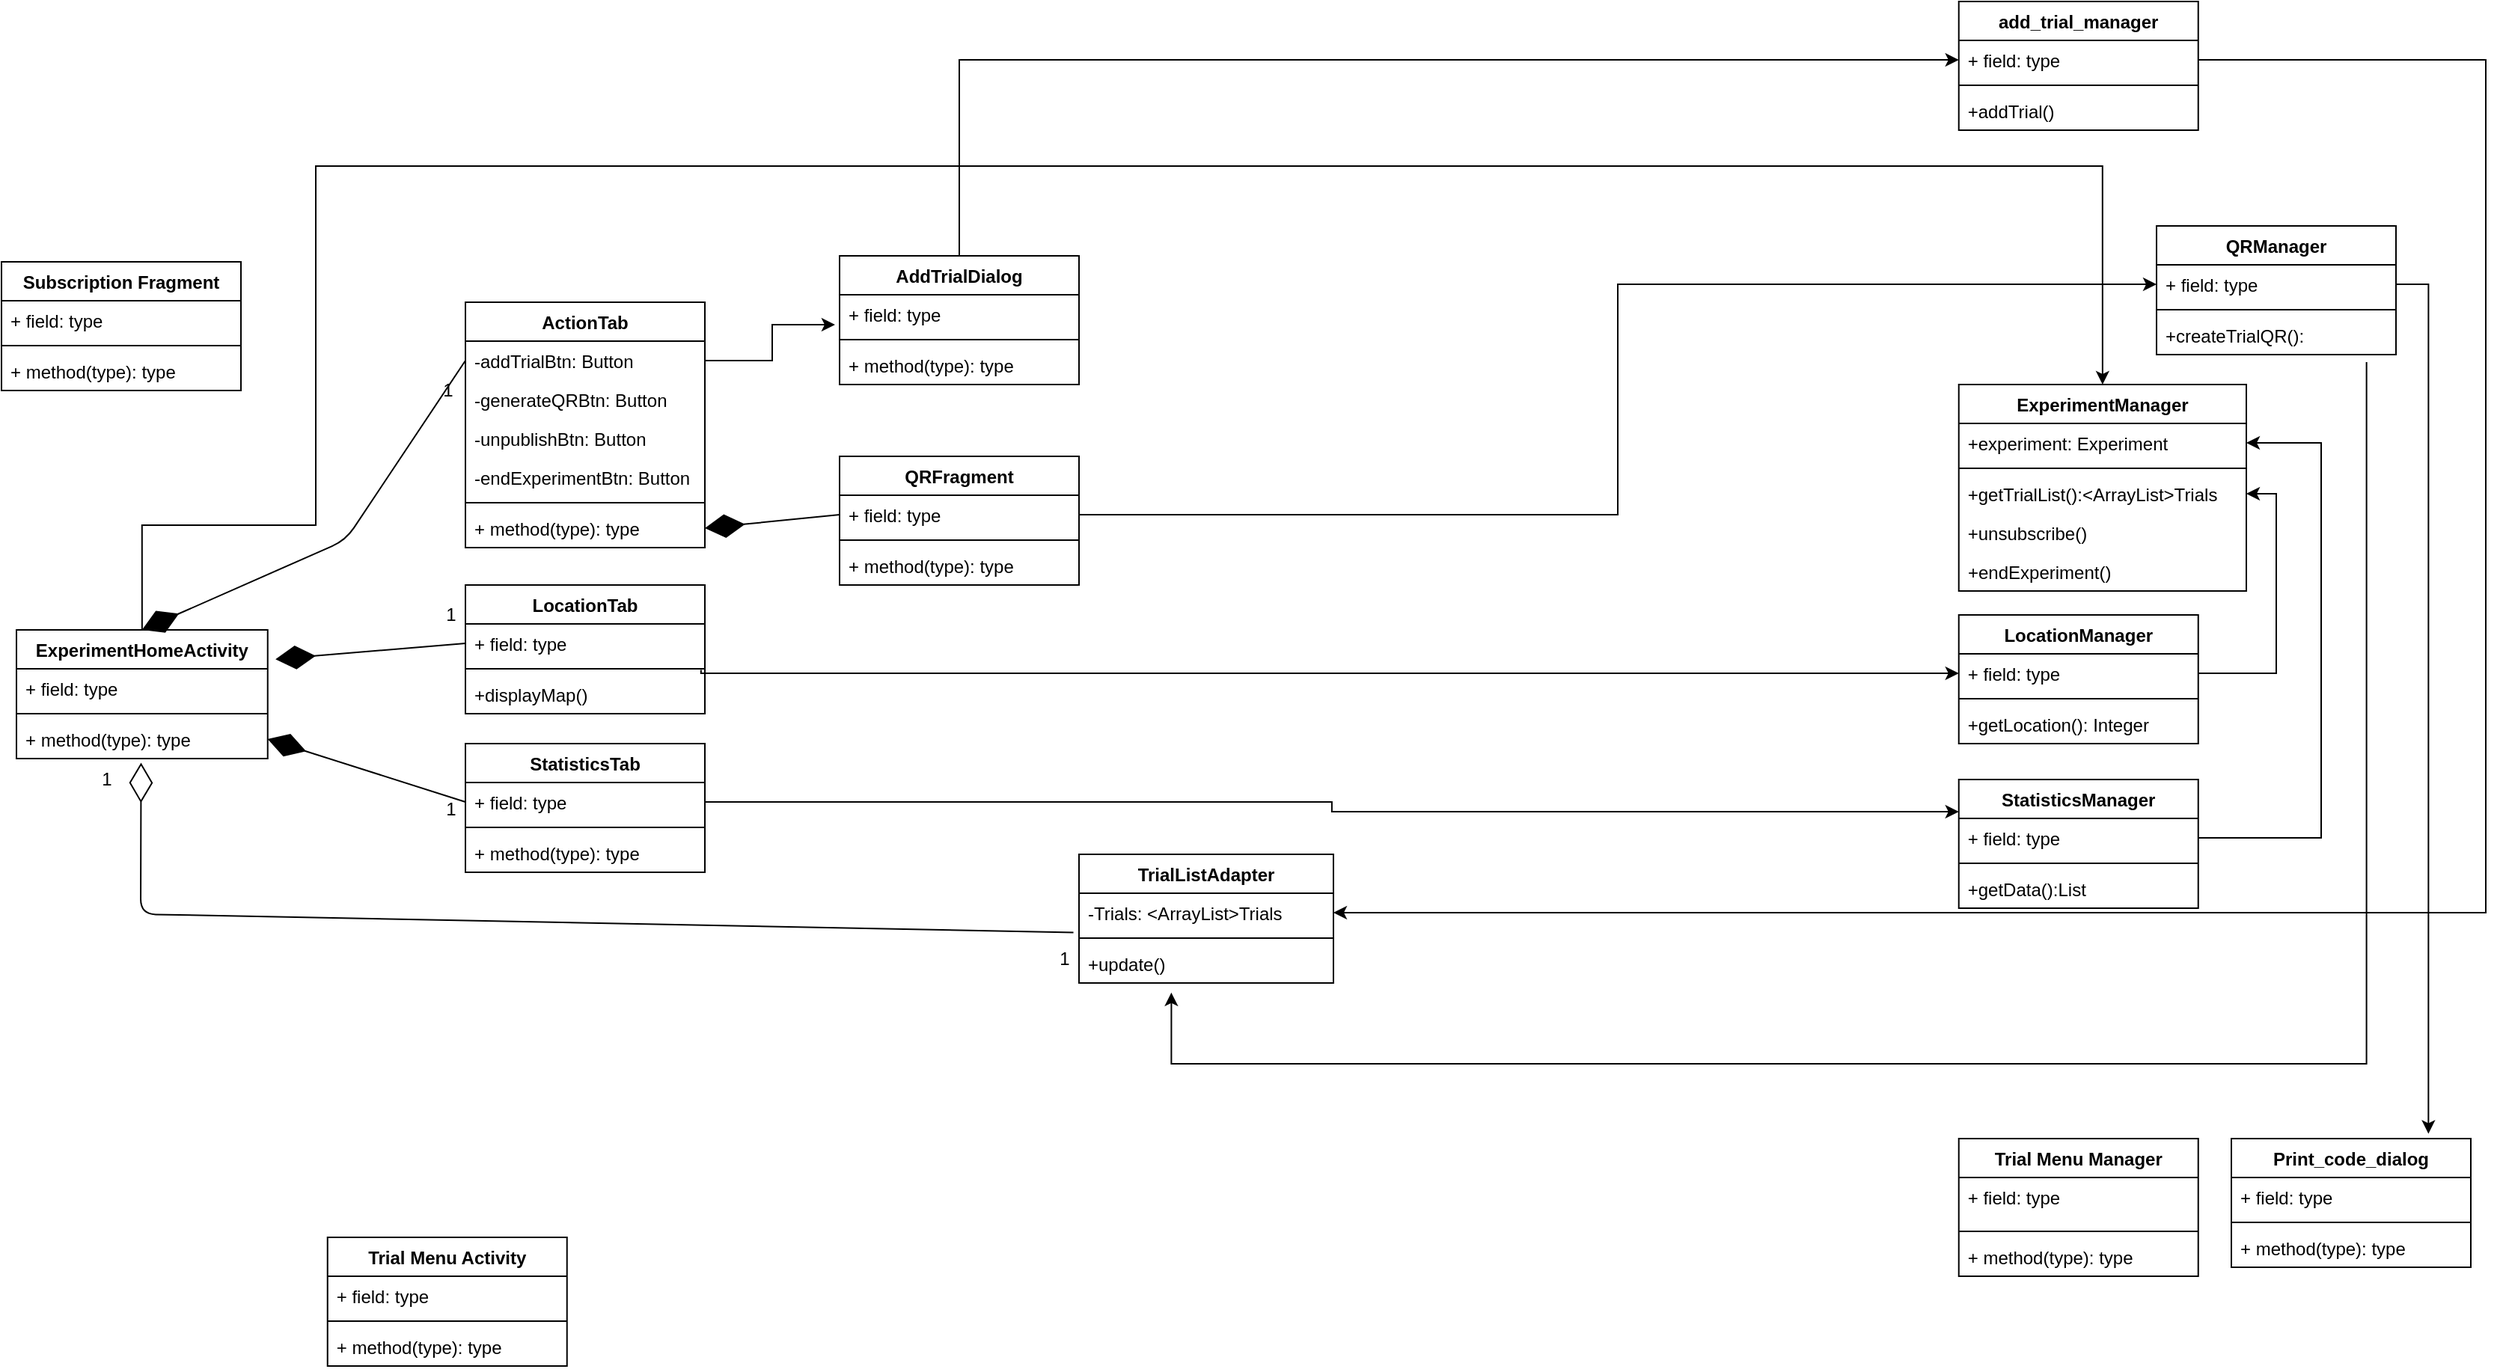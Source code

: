 <mxfile version="14.4.3" type="device"><diagram id="FkBp7sRHukBAAF24u-HU" name="Page-2"><mxGraphModel dx="2374" dy="1089" grid="1" gridSize="10" guides="1" tooltips="1" connect="1" arrows="1" fold="1" page="1" pageScale="1" pageWidth="850" pageHeight="1100" math="0" shadow="0"><root><mxCell id="JmuX62QwAw39Fb-vsMA0-0"/><mxCell id="JmuX62QwAw39Fb-vsMA0-1" parent="JmuX62QwAw39Fb-vsMA0-0"/><mxCell id="JmuX62QwAw39Fb-vsMA0-2" value="LocationTab" style="swimlane;fontStyle=1;align=center;verticalAlign=top;childLayout=stackLayout;horizontal=1;startSize=26;horizontalStack=0;resizeParent=1;resizeParentMax=0;resizeLast=0;collapsible=1;marginBottom=0;" parent="JmuX62QwAw39Fb-vsMA0-1" vertex="1"><mxGeometry x="310" y="670" width="160" height="86" as="geometry"/></mxCell><mxCell id="JmuX62QwAw39Fb-vsMA0-3" value="+ field: type" style="text;strokeColor=none;fillColor=none;align=left;verticalAlign=top;spacingLeft=4;spacingRight=4;overflow=hidden;rotatable=0;points=[[0,0.5],[1,0.5]];portConstraint=eastwest;" parent="JmuX62QwAw39Fb-vsMA0-2" vertex="1"><mxGeometry y="26" width="160" height="26" as="geometry"/></mxCell><mxCell id="JmuX62QwAw39Fb-vsMA0-4" value="" style="line;strokeWidth=1;fillColor=none;align=left;verticalAlign=middle;spacingTop=-1;spacingLeft=3;spacingRight=3;rotatable=0;labelPosition=right;points=[];portConstraint=eastwest;" parent="JmuX62QwAw39Fb-vsMA0-2" vertex="1"><mxGeometry y="52" width="160" height="8" as="geometry"/></mxCell><mxCell id="JmuX62QwAw39Fb-vsMA0-5" value="+displayMap()" style="text;strokeColor=none;fillColor=none;align=left;verticalAlign=top;spacingLeft=4;spacingRight=4;overflow=hidden;rotatable=0;points=[[0,0.5],[1,0.5]];portConstraint=eastwest;" parent="JmuX62QwAw39Fb-vsMA0-2" vertex="1"><mxGeometry y="60" width="160" height="26" as="geometry"/></mxCell><mxCell id="8aErPX_Vl57PhqBF59TH-1" style="edgeStyle=orthogonalEdgeStyle;rounded=0;orthogonalLoop=1;jettySize=auto;html=1;entryX=0.5;entryY=0;entryDx=0;entryDy=0;exitX=0.5;exitY=0;exitDx=0;exitDy=0;" edge="1" parent="JmuX62QwAw39Fb-vsMA0-1" source="JmuX62QwAw39Fb-vsMA0-6" target="JmuX62QwAw39Fb-vsMA0-38"><mxGeometry relative="1" as="geometry"><mxPoint x="110" y="680" as="sourcePoint"/><Array as="points"><mxPoint x="94" y="630"/><mxPoint x="210" y="630"/><mxPoint x="210" y="390"/><mxPoint x="1404" y="390"/></Array></mxGeometry></mxCell><mxCell id="JmuX62QwAw39Fb-vsMA0-6" value="ExperimentHomeActivity" style="swimlane;fontStyle=1;align=center;verticalAlign=top;childLayout=stackLayout;horizontal=1;startSize=26;horizontalStack=0;resizeParent=1;resizeParentMax=0;resizeLast=0;collapsible=1;marginBottom=0;" parent="JmuX62QwAw39Fb-vsMA0-1" vertex="1"><mxGeometry x="10" y="700" width="167.87" height="86" as="geometry"/></mxCell><mxCell id="JmuX62QwAw39Fb-vsMA0-7" value="+ field: type" style="text;strokeColor=none;fillColor=none;align=left;verticalAlign=top;spacingLeft=4;spacingRight=4;overflow=hidden;rotatable=0;points=[[0,0.5],[1,0.5]];portConstraint=eastwest;" parent="JmuX62QwAw39Fb-vsMA0-6" vertex="1"><mxGeometry y="26" width="167.87" height="26" as="geometry"/></mxCell><mxCell id="JmuX62QwAw39Fb-vsMA0-8" value="" style="line;strokeWidth=1;fillColor=none;align=left;verticalAlign=middle;spacingTop=-1;spacingLeft=3;spacingRight=3;rotatable=0;labelPosition=right;points=[];portConstraint=eastwest;" parent="JmuX62QwAw39Fb-vsMA0-6" vertex="1"><mxGeometry y="52" width="167.87" height="8" as="geometry"/></mxCell><mxCell id="JmuX62QwAw39Fb-vsMA0-9" value="+ method(type): type" style="text;strokeColor=none;fillColor=none;align=left;verticalAlign=top;spacingLeft=4;spacingRight=4;overflow=hidden;rotatable=0;points=[[0,0.5],[1,0.5]];portConstraint=eastwest;" parent="JmuX62QwAw39Fb-vsMA0-6" vertex="1"><mxGeometry y="60" width="167.87" height="26" as="geometry"/></mxCell><mxCell id="JmuX62QwAw39Fb-vsMA0-10" value="QRFragment" style="swimlane;fontStyle=1;align=center;verticalAlign=top;childLayout=stackLayout;horizontal=1;startSize=26;horizontalStack=0;resizeParent=1;resizeParentMax=0;resizeLast=0;collapsible=1;marginBottom=0;" parent="JmuX62QwAw39Fb-vsMA0-1" vertex="1"><mxGeometry x="560" y="584" width="160" height="86" as="geometry"/></mxCell><mxCell id="JmuX62QwAw39Fb-vsMA0-11" value="+ field: type" style="text;strokeColor=none;fillColor=none;align=left;verticalAlign=top;spacingLeft=4;spacingRight=4;overflow=hidden;rotatable=0;points=[[0,0.5],[1,0.5]];portConstraint=eastwest;" parent="JmuX62QwAw39Fb-vsMA0-10" vertex="1"><mxGeometry y="26" width="160" height="26" as="geometry"/></mxCell><mxCell id="JmuX62QwAw39Fb-vsMA0-12" value="" style="line;strokeWidth=1;fillColor=none;align=left;verticalAlign=middle;spacingTop=-1;spacingLeft=3;spacingRight=3;rotatable=0;labelPosition=right;points=[];portConstraint=eastwest;" parent="JmuX62QwAw39Fb-vsMA0-10" vertex="1"><mxGeometry y="52" width="160" height="8" as="geometry"/></mxCell><mxCell id="JmuX62QwAw39Fb-vsMA0-13" value="+ method(type): type" style="text;strokeColor=none;fillColor=none;align=left;verticalAlign=top;spacingLeft=4;spacingRight=4;overflow=hidden;rotatable=0;points=[[0,0.5],[1,0.5]];portConstraint=eastwest;" parent="JmuX62QwAw39Fb-vsMA0-10" vertex="1"><mxGeometry y="60" width="160" height="26" as="geometry"/></mxCell><mxCell id="JmuX62QwAw39Fb-vsMA0-14" value="StatisticsTab" style="swimlane;fontStyle=1;align=center;verticalAlign=top;childLayout=stackLayout;horizontal=1;startSize=26;horizontalStack=0;resizeParent=1;resizeParentMax=0;resizeLast=0;collapsible=1;marginBottom=0;" parent="JmuX62QwAw39Fb-vsMA0-1" vertex="1"><mxGeometry x="310" y="776" width="160" height="86" as="geometry"/></mxCell><mxCell id="JmuX62QwAw39Fb-vsMA0-15" value="+ field: type" style="text;strokeColor=none;fillColor=none;align=left;verticalAlign=top;spacingLeft=4;spacingRight=4;overflow=hidden;rotatable=0;points=[[0,0.5],[1,0.5]];portConstraint=eastwest;" parent="JmuX62QwAw39Fb-vsMA0-14" vertex="1"><mxGeometry y="26" width="160" height="26" as="geometry"/></mxCell><mxCell id="JmuX62QwAw39Fb-vsMA0-16" value="" style="line;strokeWidth=1;fillColor=none;align=left;verticalAlign=middle;spacingTop=-1;spacingLeft=3;spacingRight=3;rotatable=0;labelPosition=right;points=[];portConstraint=eastwest;" parent="JmuX62QwAw39Fb-vsMA0-14" vertex="1"><mxGeometry y="52" width="160" height="8" as="geometry"/></mxCell><mxCell id="JmuX62QwAw39Fb-vsMA0-17" value="+ method(type): type" style="text;strokeColor=none;fillColor=none;align=left;verticalAlign=top;spacingLeft=4;spacingRight=4;overflow=hidden;rotatable=0;points=[[0,0.5],[1,0.5]];portConstraint=eastwest;" parent="JmuX62QwAw39Fb-vsMA0-14" vertex="1"><mxGeometry y="60" width="160" height="26" as="geometry"/></mxCell><mxCell id="JmuX62QwAw39Fb-vsMA0-18" value="Print_code_dialog" style="swimlane;fontStyle=1;align=center;verticalAlign=top;childLayout=stackLayout;horizontal=1;startSize=26;horizontalStack=0;resizeParent=1;resizeParentMax=0;resizeLast=0;collapsible=1;marginBottom=0;" parent="JmuX62QwAw39Fb-vsMA0-1" vertex="1"><mxGeometry x="1490" y="1040" width="160" height="86" as="geometry"/></mxCell><mxCell id="JmuX62QwAw39Fb-vsMA0-19" value="+ field: type" style="text;strokeColor=none;fillColor=none;align=left;verticalAlign=top;spacingLeft=4;spacingRight=4;overflow=hidden;rotatable=0;points=[[0,0.5],[1,0.5]];portConstraint=eastwest;" parent="JmuX62QwAw39Fb-vsMA0-18" vertex="1"><mxGeometry y="26" width="160" height="26" as="geometry"/></mxCell><mxCell id="JmuX62QwAw39Fb-vsMA0-20" value="" style="line;strokeWidth=1;fillColor=none;align=left;verticalAlign=middle;spacingTop=-1;spacingLeft=3;spacingRight=3;rotatable=0;labelPosition=right;points=[];portConstraint=eastwest;" parent="JmuX62QwAw39Fb-vsMA0-18" vertex="1"><mxGeometry y="52" width="160" height="8" as="geometry"/></mxCell><mxCell id="JmuX62QwAw39Fb-vsMA0-21" value="+ method(type): type" style="text;strokeColor=none;fillColor=none;align=left;verticalAlign=top;spacingLeft=4;spacingRight=4;overflow=hidden;rotatable=0;points=[[0,0.5],[1,0.5]];portConstraint=eastwest;" parent="JmuX62QwAw39Fb-vsMA0-18" vertex="1"><mxGeometry y="60" width="160" height="26" as="geometry"/></mxCell><mxCell id="JmuX62QwAw39Fb-vsMA0-22" value="Subscription Fragment" style="swimlane;fontStyle=1;align=center;verticalAlign=top;childLayout=stackLayout;horizontal=1;startSize=26;horizontalStack=0;resizeParent=1;resizeParentMax=0;resizeLast=0;collapsible=1;marginBottom=0;" parent="JmuX62QwAw39Fb-vsMA0-1" vertex="1"><mxGeometry y="454" width="160" height="86" as="geometry"/></mxCell><mxCell id="JmuX62QwAw39Fb-vsMA0-23" value="+ field: type" style="text;strokeColor=none;fillColor=none;align=left;verticalAlign=top;spacingLeft=4;spacingRight=4;overflow=hidden;rotatable=0;points=[[0,0.5],[1,0.5]];portConstraint=eastwest;" parent="JmuX62QwAw39Fb-vsMA0-22" vertex="1"><mxGeometry y="26" width="160" height="26" as="geometry"/></mxCell><mxCell id="JmuX62QwAw39Fb-vsMA0-24" value="" style="line;strokeWidth=1;fillColor=none;align=left;verticalAlign=middle;spacingTop=-1;spacingLeft=3;spacingRight=3;rotatable=0;labelPosition=right;points=[];portConstraint=eastwest;" parent="JmuX62QwAw39Fb-vsMA0-22" vertex="1"><mxGeometry y="52" width="160" height="8" as="geometry"/></mxCell><mxCell id="JmuX62QwAw39Fb-vsMA0-25" value="+ method(type): type" style="text;strokeColor=none;fillColor=none;align=left;verticalAlign=top;spacingLeft=4;spacingRight=4;overflow=hidden;rotatable=0;points=[[0,0.5],[1,0.5]];portConstraint=eastwest;" parent="JmuX62QwAw39Fb-vsMA0-22" vertex="1"><mxGeometry y="60" width="160" height="26" as="geometry"/></mxCell><mxCell id="JmuX62QwAw39Fb-vsMA0-26" value="Trial Menu Activity" style="swimlane;fontStyle=1;align=center;verticalAlign=top;childLayout=stackLayout;horizontal=1;startSize=26;horizontalStack=0;resizeParent=1;resizeParentMax=0;resizeLast=0;collapsible=1;marginBottom=0;" parent="JmuX62QwAw39Fb-vsMA0-1" vertex="1"><mxGeometry x="217.87" y="1106" width="160" height="86" as="geometry"/></mxCell><mxCell id="JmuX62QwAw39Fb-vsMA0-27" value="+ field: type" style="text;strokeColor=none;fillColor=none;align=left;verticalAlign=top;spacingLeft=4;spacingRight=4;overflow=hidden;rotatable=0;points=[[0,0.5],[1,0.5]];portConstraint=eastwest;" parent="JmuX62QwAw39Fb-vsMA0-26" vertex="1"><mxGeometry y="26" width="160" height="26" as="geometry"/></mxCell><mxCell id="JmuX62QwAw39Fb-vsMA0-28" value="" style="line;strokeWidth=1;fillColor=none;align=left;verticalAlign=middle;spacingTop=-1;spacingLeft=3;spacingRight=3;rotatable=0;labelPosition=right;points=[];portConstraint=eastwest;" parent="JmuX62QwAw39Fb-vsMA0-26" vertex="1"><mxGeometry y="52" width="160" height="8" as="geometry"/></mxCell><mxCell id="JmuX62QwAw39Fb-vsMA0-29" value="+ method(type): type" style="text;strokeColor=none;fillColor=none;align=left;verticalAlign=top;spacingLeft=4;spacingRight=4;overflow=hidden;rotatable=0;points=[[0,0.5],[1,0.5]];portConstraint=eastwest;" parent="JmuX62QwAw39Fb-vsMA0-26" vertex="1"><mxGeometry y="60" width="160" height="26" as="geometry"/></mxCell><mxCell id="8aErPX_Vl57PhqBF59TH-8" style="edgeStyle=orthogonalEdgeStyle;rounded=0;orthogonalLoop=1;jettySize=auto;html=1;entryX=0;entryY=0.5;entryDx=0;entryDy=0;" edge="1" parent="JmuX62QwAw39Fb-vsMA0-1" source="JmuX62QwAw39Fb-vsMA0-30" target="JmuX62QwAw39Fb-vsMA0-55"><mxGeometry relative="1" as="geometry"/></mxCell><mxCell id="JmuX62QwAw39Fb-vsMA0-30" value="AddTrialDialog" style="swimlane;fontStyle=1;align=center;verticalAlign=top;childLayout=stackLayout;horizontal=1;startSize=26;horizontalStack=0;resizeParent=1;resizeParentMax=0;resizeLast=0;collapsible=1;marginBottom=0;" parent="JmuX62QwAw39Fb-vsMA0-1" vertex="1"><mxGeometry x="560" y="450" width="160" height="86" as="geometry"/></mxCell><mxCell id="JmuX62QwAw39Fb-vsMA0-31" value="+ field: type" style="text;strokeColor=none;fillColor=none;align=left;verticalAlign=top;spacingLeft=4;spacingRight=4;overflow=hidden;rotatable=0;points=[[0,0.5],[1,0.5]];portConstraint=eastwest;" parent="JmuX62QwAw39Fb-vsMA0-30" vertex="1"><mxGeometry y="26" width="160" height="26" as="geometry"/></mxCell><mxCell id="JmuX62QwAw39Fb-vsMA0-32" value="" style="line;strokeWidth=1;fillColor=none;align=left;verticalAlign=middle;spacingTop=-1;spacingLeft=3;spacingRight=3;rotatable=0;labelPosition=right;points=[];portConstraint=eastwest;" parent="JmuX62QwAw39Fb-vsMA0-30" vertex="1"><mxGeometry y="52" width="160" height="8" as="geometry"/></mxCell><mxCell id="JmuX62QwAw39Fb-vsMA0-33" value="+ method(type): type" style="text;strokeColor=none;fillColor=none;align=left;verticalAlign=top;spacingLeft=4;spacingRight=4;overflow=hidden;rotatable=0;points=[[0,0.5],[1,0.5]];portConstraint=eastwest;" parent="JmuX62QwAw39Fb-vsMA0-30" vertex="1"><mxGeometry y="60" width="160" height="26" as="geometry"/></mxCell><mxCell id="JmuX62QwAw39Fb-vsMA0-34" value="LocationManager" style="swimlane;fontStyle=1;align=center;verticalAlign=top;childLayout=stackLayout;horizontal=1;startSize=26;horizontalStack=0;resizeParent=1;resizeParentMax=0;resizeLast=0;collapsible=1;marginBottom=0;" parent="JmuX62QwAw39Fb-vsMA0-1" vertex="1"><mxGeometry x="1307.87" y="690" width="160" height="86" as="geometry"/></mxCell><mxCell id="JmuX62QwAw39Fb-vsMA0-35" value="+ field: type" style="text;strokeColor=none;fillColor=none;align=left;verticalAlign=top;spacingLeft=4;spacingRight=4;overflow=hidden;rotatable=0;points=[[0,0.5],[1,0.5]];portConstraint=eastwest;" parent="JmuX62QwAw39Fb-vsMA0-34" vertex="1"><mxGeometry y="26" width="160" height="26" as="geometry"/></mxCell><mxCell id="JmuX62QwAw39Fb-vsMA0-36" value="" style="line;strokeWidth=1;fillColor=none;align=left;verticalAlign=middle;spacingTop=-1;spacingLeft=3;spacingRight=3;rotatable=0;labelPosition=right;points=[];portConstraint=eastwest;" parent="JmuX62QwAw39Fb-vsMA0-34" vertex="1"><mxGeometry y="52" width="160" height="8" as="geometry"/></mxCell><mxCell id="JmuX62QwAw39Fb-vsMA0-37" value="+getLocation(): Integer" style="text;strokeColor=none;fillColor=none;align=left;verticalAlign=top;spacingLeft=4;spacingRight=4;overflow=hidden;rotatable=0;points=[[0,0.5],[1,0.5]];portConstraint=eastwest;" parent="JmuX62QwAw39Fb-vsMA0-34" vertex="1"><mxGeometry y="60" width="160" height="26" as="geometry"/></mxCell><mxCell id="JmuX62QwAw39Fb-vsMA0-38" value="ExperimentManager" style="swimlane;fontStyle=1;align=center;verticalAlign=top;childLayout=stackLayout;horizontal=1;startSize=26;horizontalStack=0;resizeParent=1;resizeParentMax=0;resizeLast=0;collapsible=1;marginBottom=0;" parent="JmuX62QwAw39Fb-vsMA0-1" vertex="1"><mxGeometry x="1307.87" y="536" width="192.13" height="138" as="geometry"/></mxCell><mxCell id="JmuX62QwAw39Fb-vsMA0-39" value="+experiment: Experiment" style="text;strokeColor=none;fillColor=none;align=left;verticalAlign=top;spacingLeft=4;spacingRight=4;overflow=hidden;rotatable=0;points=[[0,0.5],[1,0.5]];portConstraint=eastwest;" parent="JmuX62QwAw39Fb-vsMA0-38" vertex="1"><mxGeometry y="26" width="192.13" height="26" as="geometry"/></mxCell><mxCell id="JmuX62QwAw39Fb-vsMA0-40" value="" style="line;strokeWidth=1;fillColor=none;align=left;verticalAlign=middle;spacingTop=-1;spacingLeft=3;spacingRight=3;rotatable=0;labelPosition=right;points=[];portConstraint=eastwest;" parent="JmuX62QwAw39Fb-vsMA0-38" vertex="1"><mxGeometry y="52" width="192.13" height="8" as="geometry"/></mxCell><mxCell id="JmuX62QwAw39Fb-vsMA0-41" value="+getTrialList():&lt;ArrayList&gt;Trials" style="text;strokeColor=none;fillColor=none;align=left;verticalAlign=top;spacingLeft=4;spacingRight=4;overflow=hidden;rotatable=0;points=[[0,0.5],[1,0.5]];portConstraint=eastwest;" parent="JmuX62QwAw39Fb-vsMA0-38" vertex="1"><mxGeometry y="60" width="192.13" height="26" as="geometry"/></mxCell><mxCell id="8aErPX_Vl57PhqBF59TH-13" value="+unsubscribe()" style="text;strokeColor=none;fillColor=none;align=left;verticalAlign=top;spacingLeft=4;spacingRight=4;overflow=hidden;rotatable=0;points=[[0,0.5],[1,0.5]];portConstraint=eastwest;" vertex="1" parent="JmuX62QwAw39Fb-vsMA0-38"><mxGeometry y="86" width="192.13" height="26" as="geometry"/></mxCell><mxCell id="8aErPX_Vl57PhqBF59TH-26" value="+endExperiment()" style="text;strokeColor=none;fillColor=none;align=left;verticalAlign=top;spacingLeft=4;spacingRight=4;overflow=hidden;rotatable=0;points=[[0,0.5],[1,0.5]];portConstraint=eastwest;html=1;" vertex="1" parent="JmuX62QwAw39Fb-vsMA0-38"><mxGeometry y="112" width="192.13" height="26" as="geometry"/></mxCell><mxCell id="JmuX62QwAw39Fb-vsMA0-42" value="QRManager" style="swimlane;fontStyle=1;align=center;verticalAlign=top;childLayout=stackLayout;horizontal=1;startSize=26;horizontalStack=0;resizeParent=1;resizeParentMax=0;resizeLast=0;collapsible=1;marginBottom=0;" parent="JmuX62QwAw39Fb-vsMA0-1" vertex="1"><mxGeometry x="1440" y="430" width="160" height="86" as="geometry"/></mxCell><mxCell id="JmuX62QwAw39Fb-vsMA0-43" value="+ field: type" style="text;strokeColor=none;fillColor=none;align=left;verticalAlign=top;spacingLeft=4;spacingRight=4;overflow=hidden;rotatable=0;points=[[0,0.5],[1,0.5]];portConstraint=eastwest;" parent="JmuX62QwAw39Fb-vsMA0-42" vertex="1"><mxGeometry y="26" width="160" height="26" as="geometry"/></mxCell><mxCell id="JmuX62QwAw39Fb-vsMA0-44" value="" style="line;strokeWidth=1;fillColor=none;align=left;verticalAlign=middle;spacingTop=-1;spacingLeft=3;spacingRight=3;rotatable=0;labelPosition=right;points=[];portConstraint=eastwest;" parent="JmuX62QwAw39Fb-vsMA0-42" vertex="1"><mxGeometry y="52" width="160" height="8" as="geometry"/></mxCell><mxCell id="JmuX62QwAw39Fb-vsMA0-45" value="+createTrialQR():" style="text;strokeColor=none;fillColor=none;align=left;verticalAlign=top;spacingLeft=4;spacingRight=4;overflow=hidden;rotatable=0;points=[[0,0.5],[1,0.5]];portConstraint=eastwest;" parent="JmuX62QwAw39Fb-vsMA0-42" vertex="1"><mxGeometry y="60" width="160" height="26" as="geometry"/></mxCell><mxCell id="JmuX62QwAw39Fb-vsMA0-46" value="StatisticsManager" style="swimlane;fontStyle=1;align=center;verticalAlign=top;childLayout=stackLayout;horizontal=1;startSize=26;horizontalStack=0;resizeParent=1;resizeParentMax=0;resizeLast=0;collapsible=1;marginBottom=0;" parent="JmuX62QwAw39Fb-vsMA0-1" vertex="1"><mxGeometry x="1307.87" y="800" width="160" height="86" as="geometry"/></mxCell><mxCell id="JmuX62QwAw39Fb-vsMA0-47" value="+ field: type" style="text;strokeColor=none;fillColor=none;align=left;verticalAlign=top;spacingLeft=4;spacingRight=4;overflow=hidden;rotatable=0;points=[[0,0.5],[1,0.5]];portConstraint=eastwest;" parent="JmuX62QwAw39Fb-vsMA0-46" vertex="1"><mxGeometry y="26" width="160" height="26" as="geometry"/></mxCell><mxCell id="JmuX62QwAw39Fb-vsMA0-48" value="" style="line;strokeWidth=1;fillColor=none;align=left;verticalAlign=middle;spacingTop=-1;spacingLeft=3;spacingRight=3;rotatable=0;labelPosition=right;points=[];portConstraint=eastwest;" parent="JmuX62QwAw39Fb-vsMA0-46" vertex="1"><mxGeometry y="52" width="160" height="8" as="geometry"/></mxCell><mxCell id="JmuX62QwAw39Fb-vsMA0-49" value="+getData():List" style="text;strokeColor=none;fillColor=none;align=left;verticalAlign=top;spacingLeft=4;spacingRight=4;overflow=hidden;rotatable=0;points=[[0,0.5],[1,0.5]];portConstraint=eastwest;" parent="JmuX62QwAw39Fb-vsMA0-46" vertex="1"><mxGeometry y="60" width="160" height="26" as="geometry"/></mxCell><mxCell id="JmuX62QwAw39Fb-vsMA0-50" value="Trial Menu Manager" style="swimlane;fontStyle=1;align=center;verticalAlign=top;childLayout=stackLayout;horizontal=1;startSize=26;horizontalStack=0;resizeParent=1;resizeParentMax=0;resizeLast=0;collapsible=1;marginBottom=0;" parent="JmuX62QwAw39Fb-vsMA0-1" vertex="1"><mxGeometry x="1307.87" y="1040" width="160" height="92" as="geometry"/></mxCell><mxCell id="JmuX62QwAw39Fb-vsMA0-51" value="+ field: type" style="text;strokeColor=none;fillColor=none;align=left;verticalAlign=top;spacingLeft=4;spacingRight=4;overflow=hidden;rotatable=0;points=[[0,0.5],[1,0.5]];portConstraint=eastwest;" parent="JmuX62QwAw39Fb-vsMA0-50" vertex="1"><mxGeometry y="26" width="160" height="32" as="geometry"/></mxCell><mxCell id="JmuX62QwAw39Fb-vsMA0-52" value="" style="line;strokeWidth=1;fillColor=none;align=left;verticalAlign=middle;spacingTop=-1;spacingLeft=3;spacingRight=3;rotatable=0;labelPosition=right;points=[];portConstraint=eastwest;" parent="JmuX62QwAw39Fb-vsMA0-50" vertex="1"><mxGeometry y="58" width="160" height="8" as="geometry"/></mxCell><mxCell id="JmuX62QwAw39Fb-vsMA0-53" value="+ method(type): type" style="text;strokeColor=none;fillColor=none;align=left;verticalAlign=top;spacingLeft=4;spacingRight=4;overflow=hidden;rotatable=0;points=[[0,0.5],[1,0.5]];portConstraint=eastwest;" parent="JmuX62QwAw39Fb-vsMA0-50" vertex="1"><mxGeometry y="66" width="160" height="26" as="geometry"/></mxCell><mxCell id="JmuX62QwAw39Fb-vsMA0-54" value="add_trial_manager" style="swimlane;fontStyle=1;align=center;verticalAlign=top;childLayout=stackLayout;horizontal=1;startSize=26;horizontalStack=0;resizeParent=1;resizeParentMax=0;resizeLast=0;collapsible=1;marginBottom=0;" parent="JmuX62QwAw39Fb-vsMA0-1" vertex="1"><mxGeometry x="1307.87" y="280" width="160" height="86" as="geometry"/></mxCell><mxCell id="JmuX62QwAw39Fb-vsMA0-55" value="+ field: type" style="text;strokeColor=none;fillColor=none;align=left;verticalAlign=top;spacingLeft=4;spacingRight=4;overflow=hidden;rotatable=0;points=[[0,0.5],[1,0.5]];portConstraint=eastwest;" parent="JmuX62QwAw39Fb-vsMA0-54" vertex="1"><mxGeometry y="26" width="160" height="26" as="geometry"/></mxCell><mxCell id="JmuX62QwAw39Fb-vsMA0-56" value="" style="line;strokeWidth=1;fillColor=none;align=left;verticalAlign=middle;spacingTop=-1;spacingLeft=3;spacingRight=3;rotatable=0;labelPosition=right;points=[];portConstraint=eastwest;" parent="JmuX62QwAw39Fb-vsMA0-54" vertex="1"><mxGeometry y="52" width="160" height="8" as="geometry"/></mxCell><mxCell id="JmuX62QwAw39Fb-vsMA0-57" value="+addTrial()" style="text;strokeColor=none;fillColor=none;align=left;verticalAlign=top;spacingLeft=4;spacingRight=4;overflow=hidden;rotatable=0;points=[[0,0.5],[1,0.5]];portConstraint=eastwest;" parent="JmuX62QwAw39Fb-vsMA0-54" vertex="1"><mxGeometry y="60" width="160" height="26" as="geometry"/></mxCell><mxCell id="JmuX62QwAw39Fb-vsMA0-58" value="TrialListAdapter" style="swimlane;fontStyle=1;align=center;verticalAlign=top;childLayout=stackLayout;horizontal=1;startSize=26;horizontalStack=0;resizeParent=1;resizeParentMax=0;resizeLast=0;collapsible=1;marginBottom=0;" parent="JmuX62QwAw39Fb-vsMA0-1" vertex="1"><mxGeometry x="720" y="850" width="170" height="86" as="geometry"/></mxCell><mxCell id="JmuX62QwAw39Fb-vsMA0-59" value="-Trials: &lt;ArrayList&gt;Trials" style="text;strokeColor=none;fillColor=none;align=left;verticalAlign=top;spacingLeft=4;spacingRight=4;overflow=hidden;rotatable=0;points=[[0,0.5],[1,0.5]];portConstraint=eastwest;" parent="JmuX62QwAw39Fb-vsMA0-58" vertex="1"><mxGeometry y="26" width="170" height="26" as="geometry"/></mxCell><mxCell id="JmuX62QwAw39Fb-vsMA0-60" value="" style="line;strokeWidth=1;fillColor=none;align=left;verticalAlign=middle;spacingTop=-1;spacingLeft=3;spacingRight=3;rotatable=0;labelPosition=right;points=[];portConstraint=eastwest;" parent="JmuX62QwAw39Fb-vsMA0-58" vertex="1"><mxGeometry y="52" width="170" height="8" as="geometry"/></mxCell><mxCell id="JmuX62QwAw39Fb-vsMA0-61" value="+update()" style="text;strokeColor=none;fillColor=none;align=left;verticalAlign=top;spacingLeft=4;spacingRight=4;overflow=hidden;rotatable=0;points=[[0,0.5],[1,0.5]];portConstraint=eastwest;" parent="JmuX62QwAw39Fb-vsMA0-58" vertex="1"><mxGeometry y="60" width="170" height="26" as="geometry"/></mxCell><mxCell id="70I5RxezWPndyde0DKJ1-1" value="" style="endArrow=diamondThin;endFill=1;endSize=24;html=1;entryX=1.031;entryY=-0.247;entryDx=0;entryDy=0;exitX=0;exitY=0.5;exitDx=0;exitDy=0;entryPerimeter=0;" edge="1" parent="JmuX62QwAw39Fb-vsMA0-1" source="JmuX62QwAw39Fb-vsMA0-3" target="JmuX62QwAw39Fb-vsMA0-7"><mxGeometry width="160" relative="1" as="geometry"><mxPoint x="690" y="1090" as="sourcePoint"/><mxPoint x="920" y="1190" as="targetPoint"/><Array as="points"/></mxGeometry></mxCell><mxCell id="70I5RxezWPndyde0DKJ1-2" value="" style="endArrow=diamondThin;endFill=1;endSize=24;html=1;exitX=0;exitY=0.5;exitDx=0;exitDy=0;entryX=1;entryY=0.5;entryDx=0;entryDy=0;" edge="1" parent="JmuX62QwAw39Fb-vsMA0-1" source="JmuX62QwAw39Fb-vsMA0-15" target="JmuX62QwAw39Fb-vsMA0-9"><mxGeometry width="160" relative="1" as="geometry"><mxPoint x="760" y="890" as="sourcePoint"/><mxPoint x="350" y="860" as="targetPoint"/><Array as="points"/></mxGeometry></mxCell><mxCell id="70I5RxezWPndyde0DKJ1-5" value="ActionTab" style="swimlane;fontStyle=1;align=center;verticalAlign=top;childLayout=stackLayout;horizontal=1;startSize=26;horizontalStack=0;resizeParent=1;resizeParentMax=0;resizeLast=0;collapsible=1;marginBottom=0;" vertex="1" parent="JmuX62QwAw39Fb-vsMA0-1"><mxGeometry x="310" y="481" width="160" height="164" as="geometry"/></mxCell><mxCell id="70I5RxezWPndyde0DKJ1-6" value="-addTrialBtn: Button" style="text;strokeColor=none;fillColor=none;align=left;verticalAlign=top;spacingLeft=4;spacingRight=4;overflow=hidden;rotatable=0;points=[[0,0.5],[1,0.5]];portConstraint=eastwest;" vertex="1" parent="70I5RxezWPndyde0DKJ1-5"><mxGeometry y="26" width="160" height="26" as="geometry"/></mxCell><mxCell id="8aErPX_Vl57PhqBF59TH-33" value="-generateQRBtn: Button" style="text;strokeColor=none;fillColor=none;align=left;verticalAlign=top;spacingLeft=4;spacingRight=4;overflow=hidden;rotatable=0;points=[[0,0.5],[1,0.5]];portConstraint=eastwest;html=1;" vertex="1" parent="70I5RxezWPndyde0DKJ1-5"><mxGeometry y="52" width="160" height="26" as="geometry"/></mxCell><mxCell id="8aErPX_Vl57PhqBF59TH-30" value="-unpublishBtn: Button" style="text;strokeColor=none;fillColor=none;align=left;verticalAlign=top;spacingLeft=4;spacingRight=4;overflow=hidden;rotatable=0;points=[[0,0.5],[1,0.5]];portConstraint=eastwest;html=1;" vertex="1" parent="70I5RxezWPndyde0DKJ1-5"><mxGeometry y="78" width="160" height="26" as="geometry"/></mxCell><mxCell id="8aErPX_Vl57PhqBF59TH-32" value="-endExperimentBtn: Button" style="text;strokeColor=none;fillColor=none;align=left;verticalAlign=top;spacingLeft=4;spacingRight=4;overflow=hidden;rotatable=0;points=[[0,0.5],[1,0.5]];portConstraint=eastwest;html=1;" vertex="1" parent="70I5RxezWPndyde0DKJ1-5"><mxGeometry y="104" width="160" height="26" as="geometry"/></mxCell><mxCell id="70I5RxezWPndyde0DKJ1-7" value="" style="line;strokeWidth=1;fillColor=none;align=left;verticalAlign=middle;spacingTop=-1;spacingLeft=3;spacingRight=3;rotatable=0;labelPosition=right;points=[];portConstraint=eastwest;" vertex="1" parent="70I5RxezWPndyde0DKJ1-5"><mxGeometry y="130" width="160" height="8" as="geometry"/></mxCell><mxCell id="70I5RxezWPndyde0DKJ1-8" value="+ method(type): type" style="text;strokeColor=none;fillColor=none;align=left;verticalAlign=top;spacingLeft=4;spacingRight=4;overflow=hidden;rotatable=0;points=[[0,0.5],[1,0.5]];portConstraint=eastwest;" vertex="1" parent="70I5RxezWPndyde0DKJ1-5"><mxGeometry y="138" width="160" height="26" as="geometry"/></mxCell><mxCell id="70I5RxezWPndyde0DKJ1-9" value="" style="endArrow=diamondThin;endFill=1;endSize=24;html=1;entryX=0.5;entryY=0;entryDx=0;entryDy=0;exitX=0;exitY=0.5;exitDx=0;exitDy=0;" edge="1" parent="JmuX62QwAw39Fb-vsMA0-1" source="70I5RxezWPndyde0DKJ1-6" target="JmuX62QwAw39Fb-vsMA0-6"><mxGeometry width="160" relative="1" as="geometry"><mxPoint x="760" y="1190" as="sourcePoint"/><mxPoint x="920" y="1190" as="targetPoint"/><Array as="points"><mxPoint x="230" y="640"/></Array></mxGeometry></mxCell><mxCell id="70I5RxezWPndyde0DKJ1-11" style="edgeStyle=orthogonalEdgeStyle;rounded=0;orthogonalLoop=1;jettySize=auto;html=1;entryX=-0.019;entryY=0.769;entryDx=0;entryDy=0;entryPerimeter=0;" edge="1" parent="JmuX62QwAw39Fb-vsMA0-1" source="70I5RxezWPndyde0DKJ1-6" target="JmuX62QwAw39Fb-vsMA0-31"><mxGeometry relative="1" as="geometry"/></mxCell><mxCell id="70I5RxezWPndyde0DKJ1-12" value="" style="endArrow=diamondThin;endFill=1;endSize=24;html=1;entryX=1;entryY=0.5;entryDx=0;entryDy=0;exitX=0;exitY=0.5;exitDx=0;exitDy=0;" edge="1" parent="JmuX62QwAw39Fb-vsMA0-1" source="JmuX62QwAw39Fb-vsMA0-11" target="70I5RxezWPndyde0DKJ1-8"><mxGeometry width="160" relative="1" as="geometry"><mxPoint x="760" y="780" as="sourcePoint"/><mxPoint x="920" y="780" as="targetPoint"/></mxGeometry></mxCell><mxCell id="8aErPX_Vl57PhqBF59TH-0" value="" style="endArrow=diamondThin;endFill=0;endSize=24;html=1;entryX=0.496;entryY=1.104;entryDx=0;entryDy=0;entryPerimeter=0;exitX=-0.022;exitY=1.009;exitDx=0;exitDy=0;exitPerimeter=0;" edge="1" parent="JmuX62QwAw39Fb-vsMA0-1" source="JmuX62QwAw39Fb-vsMA0-59" target="JmuX62QwAw39Fb-vsMA0-9"><mxGeometry width="160" relative="1" as="geometry"><mxPoint x="870" y="880" as="sourcePoint"/><mxPoint x="1030" y="880" as="targetPoint"/><Array as="points"><mxPoint x="93" y="890"/></Array></mxGeometry></mxCell><mxCell id="8aErPX_Vl57PhqBF59TH-2" style="edgeStyle=orthogonalEdgeStyle;rounded=0;orthogonalLoop=1;jettySize=auto;html=1;entryX=0;entryY=0.5;entryDx=0;entryDy=0;exitX=0.984;exitY=1.181;exitDx=0;exitDy=0;exitPerimeter=0;" edge="1" parent="JmuX62QwAw39Fb-vsMA0-1" source="JmuX62QwAw39Fb-vsMA0-3" target="JmuX62QwAw39Fb-vsMA0-35"><mxGeometry relative="1" as="geometry"><Array as="points"><mxPoint x="467" y="729"/></Array></mxGeometry></mxCell><mxCell id="8aErPX_Vl57PhqBF59TH-5" style="edgeStyle=orthogonalEdgeStyle;rounded=0;orthogonalLoop=1;jettySize=auto;html=1;entryX=0;entryY=0.25;entryDx=0;entryDy=0;" edge="1" parent="JmuX62QwAw39Fb-vsMA0-1" source="JmuX62QwAw39Fb-vsMA0-15" target="JmuX62QwAw39Fb-vsMA0-46"><mxGeometry relative="1" as="geometry"/></mxCell><mxCell id="8aErPX_Vl57PhqBF59TH-6" style="edgeStyle=orthogonalEdgeStyle;rounded=0;orthogonalLoop=1;jettySize=auto;html=1;entryX=0;entryY=0.5;entryDx=0;entryDy=0;" edge="1" parent="JmuX62QwAw39Fb-vsMA0-1" source="JmuX62QwAw39Fb-vsMA0-11" target="JmuX62QwAw39Fb-vsMA0-43"><mxGeometry relative="1" as="geometry"/></mxCell><mxCell id="8aErPX_Vl57PhqBF59TH-12" style="edgeStyle=orthogonalEdgeStyle;rounded=0;orthogonalLoop=1;jettySize=auto;html=1;entryX=0.363;entryY=1.247;entryDx=0;entryDy=0;entryPerimeter=0;exitX=0.877;exitY=1.192;exitDx=0;exitDy=0;exitPerimeter=0;" edge="1" parent="JmuX62QwAw39Fb-vsMA0-1" source="JmuX62QwAw39Fb-vsMA0-45" target="JmuX62QwAw39Fb-vsMA0-61"><mxGeometry relative="1" as="geometry"><mxPoint x="1580" y="560" as="sourcePoint"/><Array as="points"><mxPoint x="1580" y="990"/><mxPoint x="782" y="990"/></Array></mxGeometry></mxCell><mxCell id="8aErPX_Vl57PhqBF59TH-21" value="1" style="text;html=1;align=center;verticalAlign=middle;resizable=0;points=[];autosize=1;" vertex="1" parent="JmuX62QwAw39Fb-vsMA0-1"><mxGeometry x="700" y="910" width="20" height="20" as="geometry"/></mxCell><mxCell id="8aErPX_Vl57PhqBF59TH-22" value="1" style="text;html=1;align=center;verticalAlign=middle;resizable=0;points=[];autosize=1;" vertex="1" parent="JmuX62QwAw39Fb-vsMA0-1"><mxGeometry x="60" y="790" width="20" height="20" as="geometry"/></mxCell><mxCell id="8aErPX_Vl57PhqBF59TH-23" value="1" style="text;html=1;align=center;verticalAlign=middle;resizable=0;points=[];autosize=1;" vertex="1" parent="JmuX62QwAw39Fb-vsMA0-1"><mxGeometry x="290" y="810" width="20" height="20" as="geometry"/></mxCell><mxCell id="8aErPX_Vl57PhqBF59TH-24" value="1" style="text;html=1;align=center;verticalAlign=middle;resizable=0;points=[];autosize=1;" vertex="1" parent="JmuX62QwAw39Fb-vsMA0-1"><mxGeometry x="290" y="680" width="20" height="20" as="geometry"/></mxCell><mxCell id="8aErPX_Vl57PhqBF59TH-25" value="1" style="text;html=1;align=center;verticalAlign=middle;resizable=0;points=[];autosize=1;" vertex="1" parent="JmuX62QwAw39Fb-vsMA0-1"><mxGeometry x="287.87" y="530" width="20" height="20" as="geometry"/></mxCell><mxCell id="8aErPX_Vl57PhqBF59TH-27" style="edgeStyle=orthogonalEdgeStyle;rounded=0;orthogonalLoop=1;jettySize=auto;html=1;entryX=1;entryY=0.5;entryDx=0;entryDy=0;" edge="1" parent="JmuX62QwAw39Fb-vsMA0-1" source="JmuX62QwAw39Fb-vsMA0-35" target="JmuX62QwAw39Fb-vsMA0-41"><mxGeometry relative="1" as="geometry"/></mxCell><mxCell id="8aErPX_Vl57PhqBF59TH-28" style="edgeStyle=orthogonalEdgeStyle;rounded=0;orthogonalLoop=1;jettySize=auto;html=1;entryX=1;entryY=0.5;entryDx=0;entryDy=0;" edge="1" parent="JmuX62QwAw39Fb-vsMA0-1" source="JmuX62QwAw39Fb-vsMA0-47" target="JmuX62QwAw39Fb-vsMA0-39"><mxGeometry relative="1" as="geometry"><Array as="points"><mxPoint x="1550" y="839"/><mxPoint x="1550" y="575"/></Array></mxGeometry></mxCell><mxCell id="8aErPX_Vl57PhqBF59TH-29" style="edgeStyle=orthogonalEdgeStyle;rounded=0;orthogonalLoop=1;jettySize=auto;html=1;entryX=1;entryY=0.5;entryDx=0;entryDy=0;" edge="1" parent="JmuX62QwAw39Fb-vsMA0-1" source="JmuX62QwAw39Fb-vsMA0-55" target="JmuX62QwAw39Fb-vsMA0-59"><mxGeometry relative="1" as="geometry"><Array as="points"><mxPoint x="1660" y="319"/><mxPoint x="1660" y="889"/></Array></mxGeometry></mxCell><mxCell id="8aErPX_Vl57PhqBF59TH-36" style="edgeStyle=orthogonalEdgeStyle;rounded=0;orthogonalLoop=1;jettySize=auto;html=1;entryX=0.823;entryY=-0.038;entryDx=0;entryDy=0;entryPerimeter=0;" edge="1" parent="JmuX62QwAw39Fb-vsMA0-1" source="JmuX62QwAw39Fb-vsMA0-43" target="JmuX62QwAw39Fb-vsMA0-18"><mxGeometry relative="1" as="geometry"/></mxCell></root></mxGraphModel></diagram></mxfile>